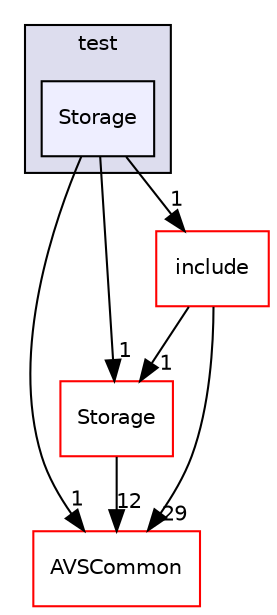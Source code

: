 digraph "/workplace/avs-device-sdk/CapabilitiesDelegate/test/Storage" {
  compound=true
  node [ fontsize="10", fontname="Helvetica"];
  edge [ labelfontsize="10", labelfontname="Helvetica"];
  subgraph clusterdir_28647357adb2301cd82a75786fa679b0 {
    graph [ bgcolor="#ddddee", pencolor="black", label="test" fontname="Helvetica", fontsize="10", URL="dir_28647357adb2301cd82a75786fa679b0.html"]
  dir_72b64a80a8f79b71b79dc1fe9979e703 [shape=box, label="Storage", style="filled", fillcolor="#eeeeff", pencolor="black", URL="dir_72b64a80a8f79b71b79dc1fe9979e703.html"];
  }
  dir_d29c5f5a2915d6c5388c9daae4f109c7 [shape=box label="Storage" fillcolor="white" style="filled" color="red" URL="dir_d29c5f5a2915d6c5388c9daae4f109c7.html"];
  dir_13e65effb2bde530b17b3d5eefcd0266 [shape=box label="AVSCommon" fillcolor="white" style="filled" color="red" URL="dir_13e65effb2bde530b17b3d5eefcd0266.html"];
  dir_872c8767738f6c0aba43e56d09bbdc21 [shape=box label="include" fillcolor="white" style="filled" color="red" URL="dir_872c8767738f6c0aba43e56d09bbdc21.html"];
  dir_d29c5f5a2915d6c5388c9daae4f109c7->dir_13e65effb2bde530b17b3d5eefcd0266 [headlabel="12", labeldistance=1.5 headhref="dir_000643_000017.html"];
  dir_872c8767738f6c0aba43e56d09bbdc21->dir_d29c5f5a2915d6c5388c9daae4f109c7 [headlabel="1", labeldistance=1.5 headhref="dir_000348_000643.html"];
  dir_872c8767738f6c0aba43e56d09bbdc21->dir_13e65effb2bde530b17b3d5eefcd0266 [headlabel="29", labeldistance=1.5 headhref="dir_000348_000017.html"];
  dir_72b64a80a8f79b71b79dc1fe9979e703->dir_d29c5f5a2915d6c5388c9daae4f109c7 [headlabel="1", labeldistance=1.5 headhref="dir_000355_000643.html"];
  dir_72b64a80a8f79b71b79dc1fe9979e703->dir_13e65effb2bde530b17b3d5eefcd0266 [headlabel="1", labeldistance=1.5 headhref="dir_000355_000017.html"];
  dir_72b64a80a8f79b71b79dc1fe9979e703->dir_872c8767738f6c0aba43e56d09bbdc21 [headlabel="1", labeldistance=1.5 headhref="dir_000355_000348.html"];
}
